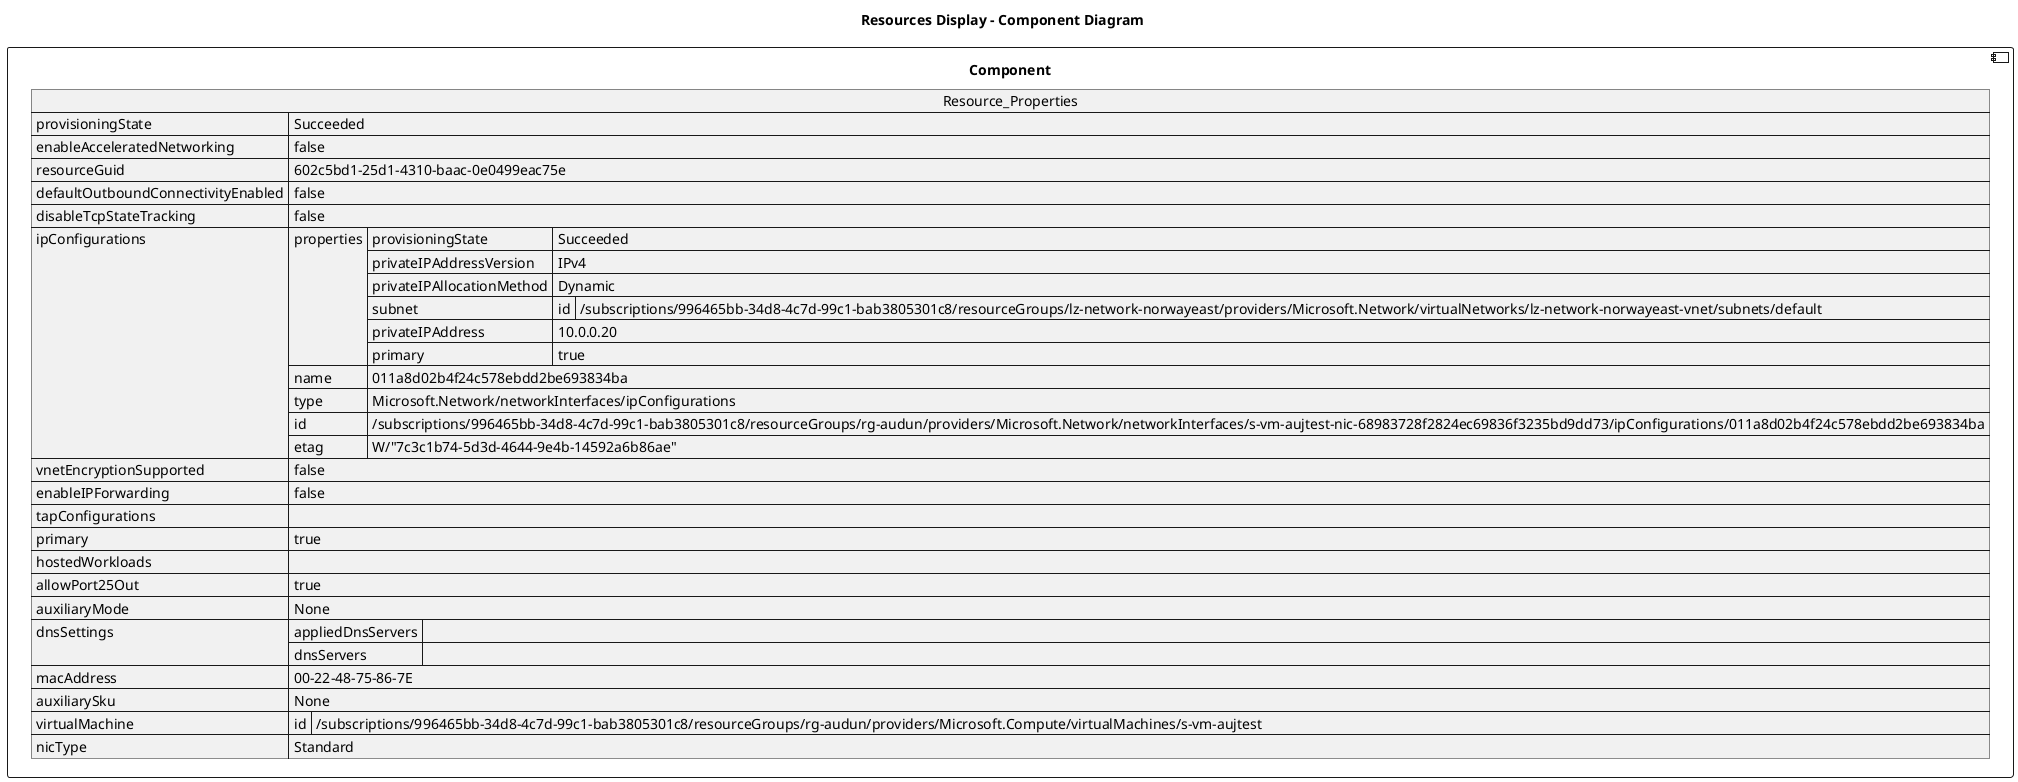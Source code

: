 @startuml

title Resources Display - Component Diagram

component Component {

json  Resource_Properties {
  "provisioningState": "Succeeded",
  "enableAcceleratedNetworking": false,
  "resourceGuid": "602c5bd1-25d1-4310-baac-0e0499eac75e",
  "defaultOutboundConnectivityEnabled": false,
  "disableTcpStateTracking": false,
  "ipConfigurations": [
    {
      "properties": {
        "provisioningState": "Succeeded",
        "privateIPAddressVersion": "IPv4",
        "privateIPAllocationMethod": "Dynamic",
        "subnet": {
          "id": "/subscriptions/996465bb-34d8-4c7d-99c1-bab3805301c8/resourceGroups/lz-network-norwayeast/providers/Microsoft.Network/virtualNetworks/lz-network-norwayeast-vnet/subnets/default"
        },
        "privateIPAddress": "10.0.0.20",
        "primary": true
      },
      "name": "011a8d02b4f24c578ebdd2be693834ba",
      "type": "Microsoft.Network/networkInterfaces/ipConfigurations",
      "id": "/subscriptions/996465bb-34d8-4c7d-99c1-bab3805301c8/resourceGroups/rg-audun/providers/Microsoft.Network/networkInterfaces/s-vm-aujtest-nic-68983728f2824ec69836f3235bd9dd73/ipConfigurations/011a8d02b4f24c578ebdd2be693834ba",
      "etag": "W/\"7c3c1b74-5d3d-4644-9e4b-14592a6b86ae\""
    }
  ],
  "vnetEncryptionSupported": false,
  "enableIPForwarding": false,
  "tapConfigurations": [],
  "primary": true,
  "hostedWorkloads": [],
  "allowPort25Out": true,
  "auxiliaryMode": "None",
  "dnsSettings": {
    "appliedDnsServers": [],
    "dnsServers": []
  },
  "macAddress": "00-22-48-75-86-7E",
  "auxiliarySku": "None",
  "virtualMachine": {
    "id": "/subscriptions/996465bb-34d8-4c7d-99c1-bab3805301c8/resourceGroups/rg-audun/providers/Microsoft.Compute/virtualMachines/s-vm-aujtest"
  },
  "nicType": "Standard"
}
}
@enduml
